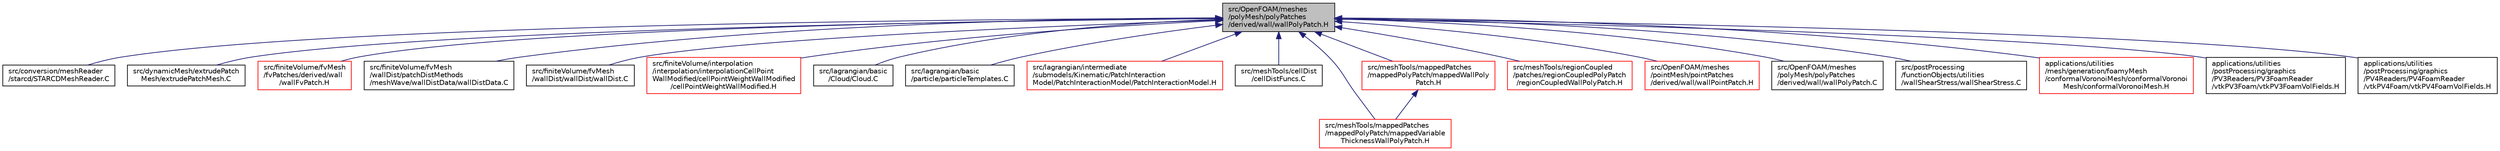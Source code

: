 digraph "src/OpenFOAM/meshes/polyMesh/polyPatches/derived/wall/wallPolyPatch.H"
{
  bgcolor="transparent";
  edge [fontname="Helvetica",fontsize="10",labelfontname="Helvetica",labelfontsize="10"];
  node [fontname="Helvetica",fontsize="10",shape=record];
  Node1 [label="src/OpenFOAM/meshes\l/polyMesh/polyPatches\l/derived/wall/wallPolyPatch.H",height=0.2,width=0.4,color="black", fillcolor="grey75", style="filled", fontcolor="black"];
  Node1 -> Node2 [dir="back",color="midnightblue",fontsize="10",style="solid",fontname="Helvetica"];
  Node2 [label="src/conversion/meshReader\l/starcd/STARCDMeshReader.C",height=0.2,width=0.4,color="black",URL="$a04700.html"];
  Node1 -> Node3 [dir="back",color="midnightblue",fontsize="10",style="solid",fontname="Helvetica"];
  Node3 [label="src/dynamicMesh/extrudePatch\lMesh/extrudePatchMesh.C",height=0.2,width=0.4,color="black",URL="$a04767.html"];
  Node1 -> Node4 [dir="back",color="midnightblue",fontsize="10",style="solid",fontname="Helvetica"];
  Node4 [label="src/finiteVolume/fvMesh\l/fvPatches/derived/wall\l/wallFvPatch.H",height=0.2,width=0.4,color="red",URL="$a05921.html"];
  Node1 -> Node5 [dir="back",color="midnightblue",fontsize="10",style="solid",fontname="Helvetica"];
  Node5 [label="src/finiteVolume/fvMesh\l/wallDist/patchDistMethods\l/meshWave/wallDistData/wallDistData.C",height=0.2,width=0.4,color="black",URL="$a05939.html"];
  Node1 -> Node6 [dir="back",color="midnightblue",fontsize="10",style="solid",fontname="Helvetica"];
  Node6 [label="src/finiteVolume/fvMesh\l/wallDist/wallDist/wallDist.C",height=0.2,width=0.4,color="black",URL="$a05946.html"];
  Node1 -> Node7 [dir="back",color="midnightblue",fontsize="10",style="solid",fontname="Helvetica"];
  Node7 [label="src/finiteVolume/interpolation\l/interpolation/interpolationCellPoint\lWallModified/cellPointWeightWallModified\l/cellPointWeightWallModified.H",height=0.2,width=0.4,color="red",URL="$a05973.html"];
  Node1 -> Node8 [dir="back",color="midnightblue",fontsize="10",style="solid",fontname="Helvetica"];
  Node8 [label="src/lagrangian/basic\l/Cloud/Cloud.C",height=0.2,width=0.4,color="black",URL="$a06335.html"];
  Node1 -> Node9 [dir="back",color="midnightblue",fontsize="10",style="solid",fontname="Helvetica"];
  Node9 [label="src/lagrangian/basic\l/particle/particleTemplates.C",height=0.2,width=0.4,color="black",URL="$a06354.html"];
  Node1 -> Node10 [dir="back",color="midnightblue",fontsize="10",style="solid",fontname="Helvetica"];
  Node10 [label="src/lagrangian/intermediate\l/submodels/Kinematic/PatchInteraction\lModel/PatchInteractionModel/PatchInteractionModel.H",height=0.2,width=0.4,color="red",URL="$a06724.html"];
  Node1 -> Node11 [dir="back",color="midnightblue",fontsize="10",style="solid",fontname="Helvetica"];
  Node11 [label="src/meshTools/cellDist\l/cellDistFuncs.C",height=0.2,width=0.4,color="black",URL="$a07222.html"];
  Node1 -> Node12 [dir="back",color="midnightblue",fontsize="10",style="solid",fontname="Helvetica"];
  Node12 [label="src/meshTools/mappedPatches\l/mappedPolyPatch/mappedVariable\lThicknessWallPolyPatch.H",height=0.2,width=0.4,color="red",URL="$a07284.html"];
  Node1 -> Node13 [dir="back",color="midnightblue",fontsize="10",style="solid",fontname="Helvetica"];
  Node13 [label="src/meshTools/mappedPatches\l/mappedPolyPatch/mappedWallPoly\lPatch.H",height=0.2,width=0.4,color="red",URL="$a07286.html"];
  Node13 -> Node12 [dir="back",color="midnightblue",fontsize="10",style="solid",fontname="Helvetica"];
  Node1 -> Node14 [dir="back",color="midnightblue",fontsize="10",style="solid",fontname="Helvetica"];
  Node14 [label="src/meshTools/regionCoupled\l/patches/regionCoupledPolyPatch\l/regionCoupledWallPolyPatch.H",height=0.2,width=0.4,color="red",URL="$a07333.html"];
  Node1 -> Node15 [dir="back",color="midnightblue",fontsize="10",style="solid",fontname="Helvetica"];
  Node15 [label="src/OpenFOAM/meshes\l/pointMesh/pointPatches\l/derived/wall/wallPointPatch.H",height=0.2,width=0.4,color="red",URL="$a08587.html"];
  Node1 -> Node16 [dir="back",color="midnightblue",fontsize="10",style="solid",fontname="Helvetica"];
  Node16 [label="src/OpenFOAM/meshes\l/polyMesh/polyPatches\l/derived/wall/wallPolyPatch.C",height=0.2,width=0.4,color="black",URL="$a08669.html"];
  Node1 -> Node17 [dir="back",color="midnightblue",fontsize="10",style="solid",fontname="Helvetica"];
  Node17 [label="src/postProcessing\l/functionObjects/utilities\l/wallShearStress/wallShearStress.C",height=0.2,width=0.4,color="black",URL="$a09404.html"];
  Node1 -> Node18 [dir="back",color="midnightblue",fontsize="10",style="solid",fontname="Helvetica"];
  Node18 [label="applications/utilities\l/mesh/generation/foamyMesh\l/conformalVoronoiMesh/conformalVoronoi\lMesh/conformalVoronoiMesh.H",height=0.2,width=0.4,color="red",URL="$a04027.html"];
  Node1 -> Node19 [dir="back",color="midnightblue",fontsize="10",style="solid",fontname="Helvetica"];
  Node19 [label="applications/utilities\l/postProcessing/graphics\l/PV3Readers/PV3FoamReader\l/vtkPV3Foam/vtkPV3FoamVolFields.H",height=0.2,width=0.4,color="black",URL="$a04395.html"];
  Node1 -> Node20 [dir="back",color="midnightblue",fontsize="10",style="solid",fontname="Helvetica"];
  Node20 [label="applications/utilities\l/postProcessing/graphics\l/PV4Readers/PV4FoamReader\l/vtkPV4Foam/vtkPV4FoamVolFields.H",height=0.2,width=0.4,color="black",URL="$a04419.html"];
}
